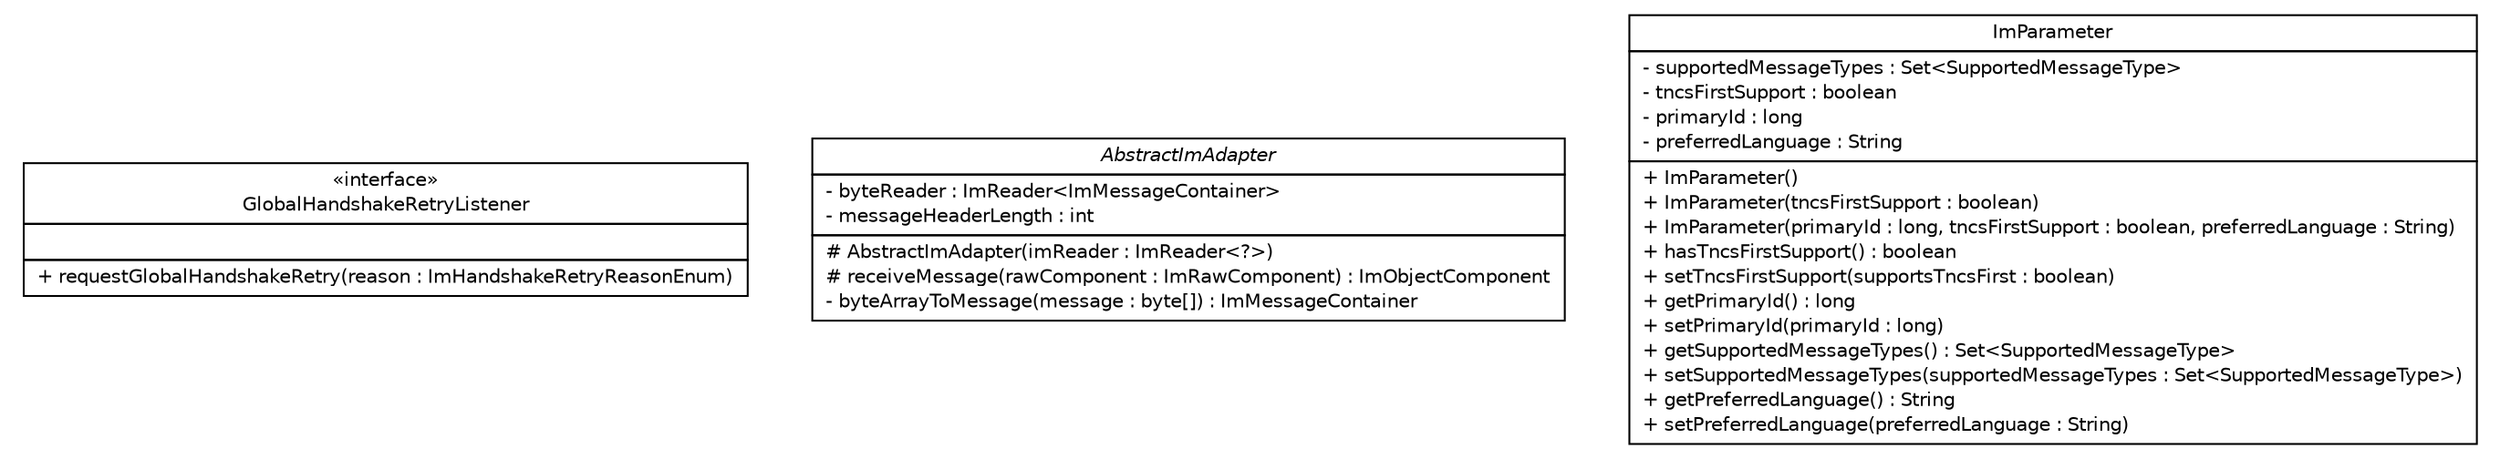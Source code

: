 #!/usr/local/bin/dot
#
# Class diagram 
# Generated by UMLGraph version R5_6 (http://www.umlgraph.org/)
#

digraph G {
	edge [fontname="Helvetica",fontsize=10,labelfontname="Helvetica",labelfontsize=10];
	node [fontname="Helvetica",fontsize=10,shape=plaintext];
	nodesep=0.25;
	ranksep=0.5;
	// de.hsbremen.tc.tnc.im.adapter.GlobalHandshakeRetryListener
	c247 [label=<<table title="de.hsbremen.tc.tnc.im.adapter.GlobalHandshakeRetryListener" border="0" cellborder="1" cellspacing="0" cellpadding="2" port="p" href="./GlobalHandshakeRetryListener.html">
		<tr><td><table border="0" cellspacing="0" cellpadding="1">
<tr><td align="center" balign="center"> &#171;interface&#187; </td></tr>
<tr><td align="center" balign="center"> GlobalHandshakeRetryListener </td></tr>
		</table></td></tr>
		<tr><td><table border="0" cellspacing="0" cellpadding="1">
<tr><td align="left" balign="left">  </td></tr>
		</table></td></tr>
		<tr><td><table border="0" cellspacing="0" cellpadding="1">
<tr><td align="left" balign="left"> + requestGlobalHandshakeRetry(reason : ImHandshakeRetryReasonEnum) </td></tr>
		</table></td></tr>
		</table>>, URL="./GlobalHandshakeRetryListener.html", fontname="Helvetica", fontcolor="black", fontsize=10.0];
	// de.hsbremen.tc.tnc.im.adapter.AbstractImAdapter
	c248 [label=<<table title="de.hsbremen.tc.tnc.im.adapter.AbstractImAdapter" border="0" cellborder="1" cellspacing="0" cellpadding="2" port="p" href="./AbstractImAdapter.html">
		<tr><td><table border="0" cellspacing="0" cellpadding="1">
<tr><td align="center" balign="center"><font face="Helvetica-Oblique"> AbstractImAdapter </font></td></tr>
		</table></td></tr>
		<tr><td><table border="0" cellspacing="0" cellpadding="1">
<tr><td align="left" balign="left"> - byteReader : ImReader&lt;ImMessageContainer&gt; </td></tr>
<tr><td align="left" balign="left"> - messageHeaderLength : int </td></tr>
		</table></td></tr>
		<tr><td><table border="0" cellspacing="0" cellpadding="1">
<tr><td align="left" balign="left"> # AbstractImAdapter(imReader : ImReader&lt;?&gt;) </td></tr>
<tr><td align="left" balign="left"> # receiveMessage(rawComponent : ImRawComponent) : ImObjectComponent </td></tr>
<tr><td align="left" balign="left"> - byteArrayToMessage(message : byte[]) : ImMessageContainer </td></tr>
		</table></td></tr>
		</table>>, URL="./AbstractImAdapter.html", fontname="Helvetica", fontcolor="black", fontsize=10.0];
	// de.hsbremen.tc.tnc.im.adapter.ImParameter
	c249 [label=<<table title="de.hsbremen.tc.tnc.im.adapter.ImParameter" border="0" cellborder="1" cellspacing="0" cellpadding="2" port="p" href="./ImParameter.html">
		<tr><td><table border="0" cellspacing="0" cellpadding="1">
<tr><td align="center" balign="center"> ImParameter </td></tr>
		</table></td></tr>
		<tr><td><table border="0" cellspacing="0" cellpadding="1">
<tr><td align="left" balign="left"> - supportedMessageTypes : Set&lt;SupportedMessageType&gt; </td></tr>
<tr><td align="left" balign="left"> - tncsFirstSupport : boolean </td></tr>
<tr><td align="left" balign="left"> - primaryId : long </td></tr>
<tr><td align="left" balign="left"> - preferredLanguage : String </td></tr>
		</table></td></tr>
		<tr><td><table border="0" cellspacing="0" cellpadding="1">
<tr><td align="left" balign="left"> + ImParameter() </td></tr>
<tr><td align="left" balign="left"> + ImParameter(tncsFirstSupport : boolean) </td></tr>
<tr><td align="left" balign="left"> + ImParameter(primaryId : long, tncsFirstSupport : boolean, preferredLanguage : String) </td></tr>
<tr><td align="left" balign="left"> + hasTncsFirstSupport() : boolean </td></tr>
<tr><td align="left" balign="left"> + setTncsFirstSupport(supportsTncsFirst : boolean) </td></tr>
<tr><td align="left" balign="left"> + getPrimaryId() : long </td></tr>
<tr><td align="left" balign="left"> + setPrimaryId(primaryId : long) </td></tr>
<tr><td align="left" balign="left"> + getSupportedMessageTypes() : Set&lt;SupportedMessageType&gt; </td></tr>
<tr><td align="left" balign="left"> + setSupportedMessageTypes(supportedMessageTypes : Set&lt;SupportedMessageType&gt;) </td></tr>
<tr><td align="left" balign="left"> + getPreferredLanguage() : String </td></tr>
<tr><td align="left" balign="left"> + setPreferredLanguage(preferredLanguage : String) </td></tr>
		</table></td></tr>
		</table>>, URL="./ImParameter.html", fontname="Helvetica", fontcolor="black", fontsize=10.0];
}

